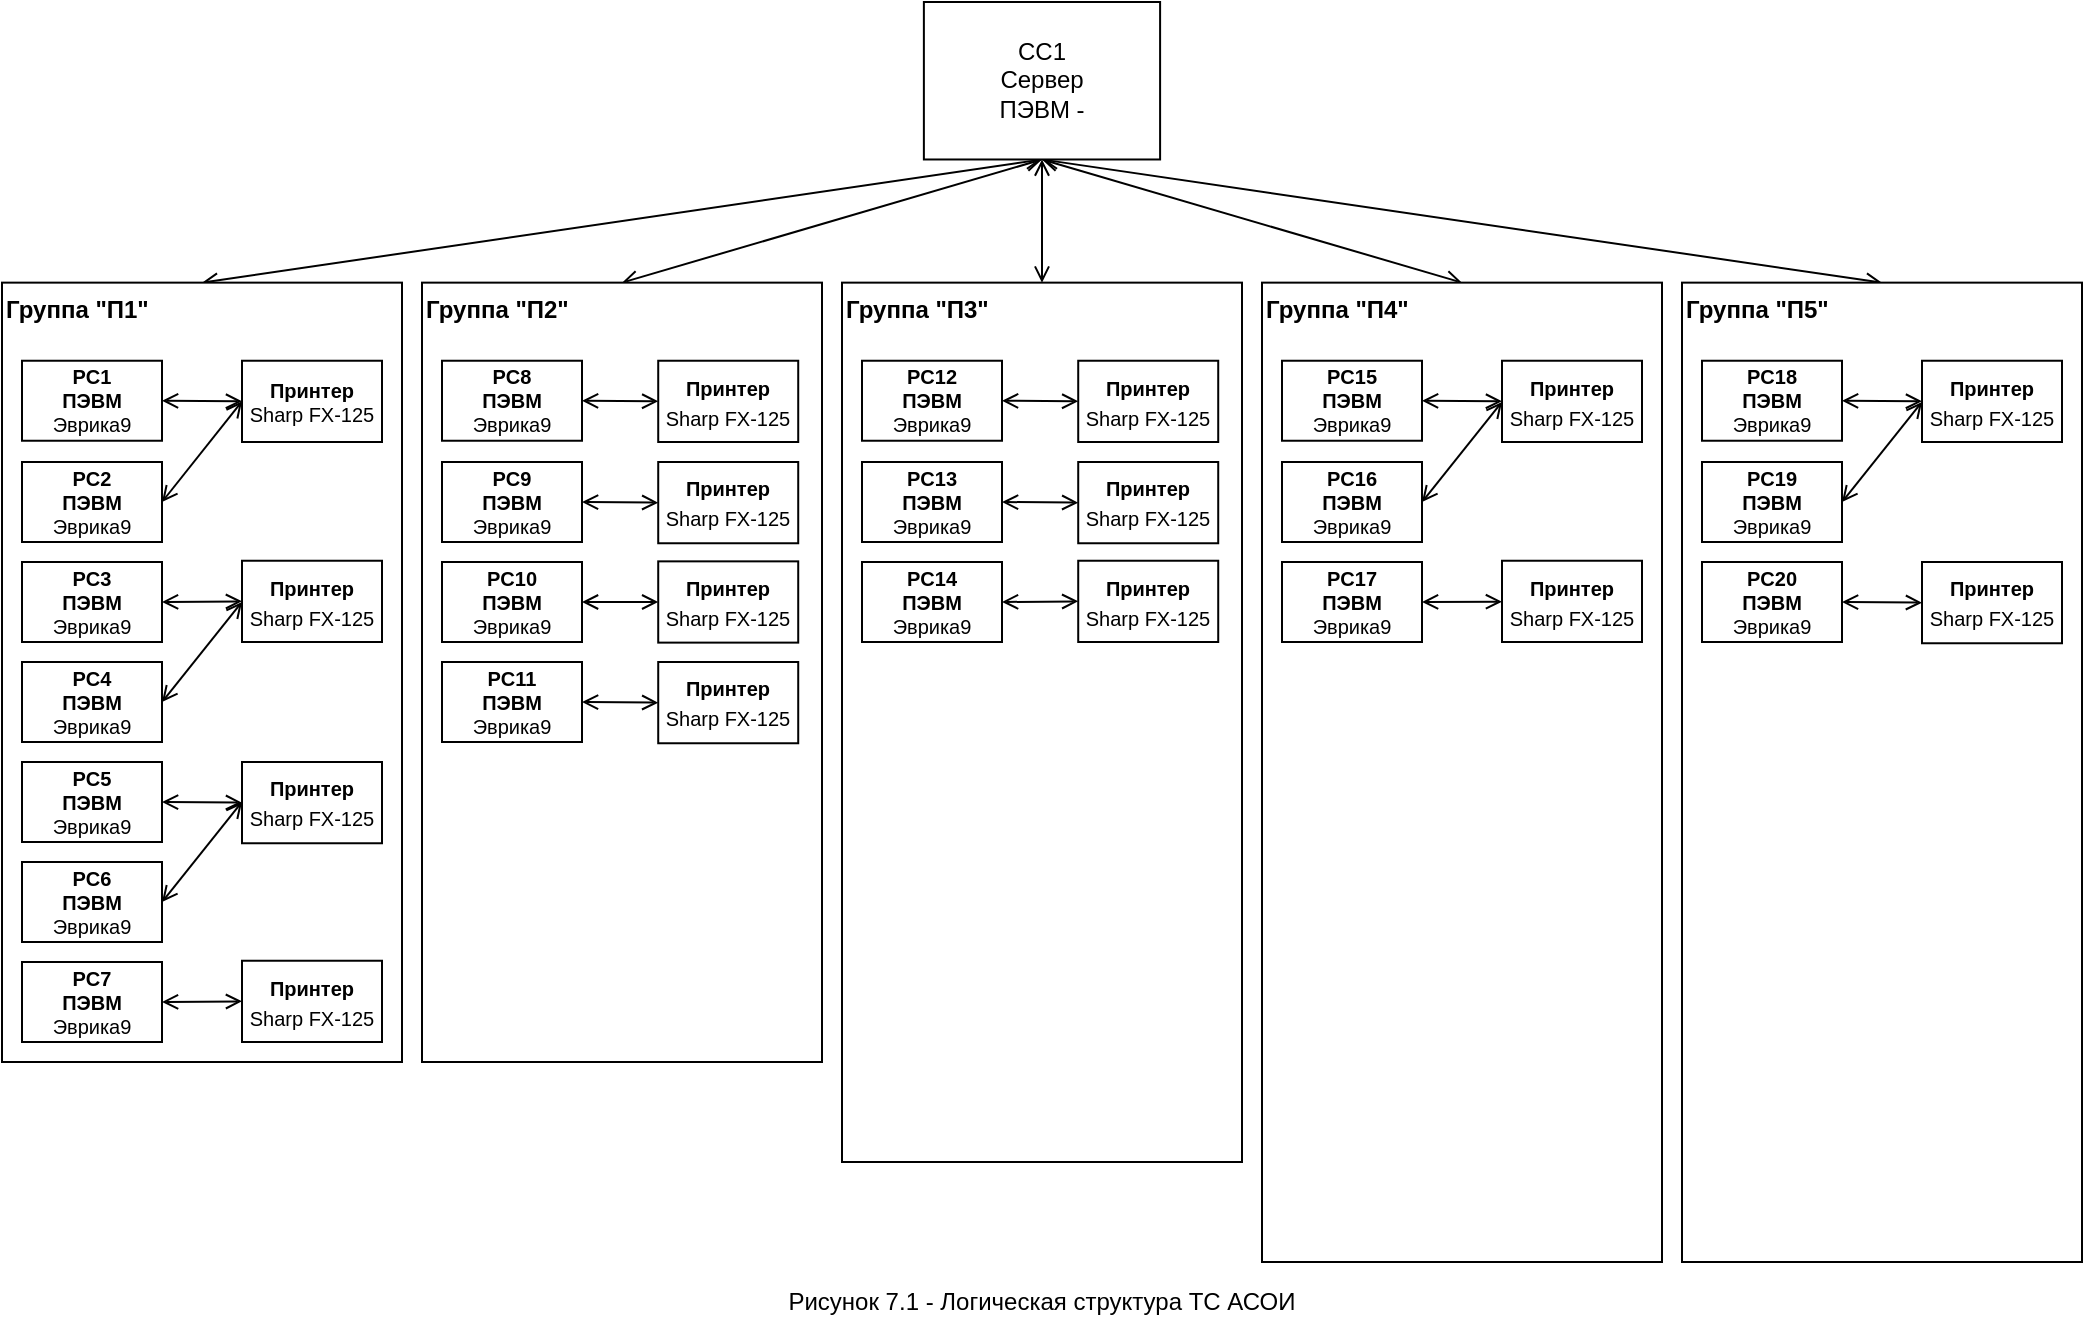<mxfile version="16.5.1" type="device"><diagram id="h30MiOrOkEmJ8ZRadDlC" name="Page-1"><mxGraphModel dx="1038" dy="660" grid="1" gridSize="10" guides="1" tooltips="1" connect="1" arrows="1" fold="1" page="1" pageScale="1" pageWidth="850" pageHeight="1100" math="0" shadow="0"><root><mxCell id="0"/><mxCell id="1" parent="0"/><mxCell id="E06HeyOWLuS1STcP-WYF-191" style="edgeStyle=none;rounded=0;orthogonalLoop=1;jettySize=auto;html=1;exitX=0.5;exitY=1;exitDx=0;exitDy=0;fontSize=10;startArrow=open;startFill=0;endArrow=open;endFill=0;" parent="1" source="E06HeyOWLuS1STcP-WYF-1" target="E06HeyOWLuS1STcP-WYF-123" edge="1"><mxGeometry relative="1" as="geometry"/></mxCell><mxCell id="E06HeyOWLuS1STcP-WYF-192" style="edgeStyle=none;rounded=0;orthogonalLoop=1;jettySize=auto;html=1;exitX=0.5;exitY=1;exitDx=0;exitDy=0;entryX=0.5;entryY=0;entryDx=0;entryDy=0;fontSize=10;startArrow=open;startFill=0;endArrow=open;endFill=0;" parent="1" source="E06HeyOWLuS1STcP-WYF-1" target="E06HeyOWLuS1STcP-WYF-83" edge="1"><mxGeometry relative="1" as="geometry"/></mxCell><mxCell id="E06HeyOWLuS1STcP-WYF-193" style="edgeStyle=none;rounded=0;orthogonalLoop=1;jettySize=auto;html=1;exitX=0.5;exitY=1;exitDx=0;exitDy=0;entryX=0.5;entryY=0;entryDx=0;entryDy=0;fontSize=10;startArrow=open;startFill=0;endArrow=open;endFill=0;" parent="1" source="E06HeyOWLuS1STcP-WYF-1" target="E06HeyOWLuS1STcP-WYF-2" edge="1"><mxGeometry relative="1" as="geometry"/></mxCell><mxCell id="E06HeyOWLuS1STcP-WYF-194" style="edgeStyle=none;rounded=0;orthogonalLoop=1;jettySize=auto;html=1;exitX=0.5;exitY=1;exitDx=0;exitDy=0;entryX=0.5;entryY=0;entryDx=0;entryDy=0;fontSize=10;startArrow=open;startFill=0;endArrow=open;endFill=0;" parent="1" source="E06HeyOWLuS1STcP-WYF-1" target="E06HeyOWLuS1STcP-WYF-26" edge="1"><mxGeometry relative="1" as="geometry"/></mxCell><mxCell id="E06HeyOWLuS1STcP-WYF-196" style="edgeStyle=none;rounded=0;orthogonalLoop=1;jettySize=auto;html=1;exitX=0.5;exitY=1;exitDx=0;exitDy=0;entryX=0.5;entryY=0;entryDx=0;entryDy=0;fontSize=10;startArrow=open;startFill=0;endArrow=open;endFill=0;" parent="1" source="E06HeyOWLuS1STcP-WYF-1" target="E06HeyOWLuS1STcP-WYF-64" edge="1"><mxGeometry relative="1" as="geometry"/></mxCell><mxCell id="E06HeyOWLuS1STcP-WYF-1" value="СС1&lt;br&gt;Сервер&lt;br&gt;ПЭВМ -" style="rounded=0;whiteSpace=wrap;html=1;" parent="1" vertex="1"><mxGeometry x="500.94" y="10" width="118.11" height="78.74" as="geometry"/></mxCell><mxCell id="E06HeyOWLuS1STcP-WYF-2" value="&lt;b&gt;Группа &quot;П1&quot;&lt;/b&gt;" style="rounded=0;whiteSpace=wrap;html=1;align=left;verticalAlign=top;" parent="1" vertex="1"><mxGeometry x="40" y="150.32" width="200" height="389.68" as="geometry"/></mxCell><mxCell id="E06HeyOWLuS1STcP-WYF-19" style="rounded=0;orthogonalLoop=1;jettySize=auto;html=1;exitX=1;exitY=0.5;exitDx=0;exitDy=0;entryX=0;entryY=0.5;entryDx=0;entryDy=0;startArrow=open;startFill=0;endArrow=open;endFill=0;" parent="1" source="E06HeyOWLuS1STcP-WYF-7" target="E06HeyOWLuS1STcP-WYF-14" edge="1"><mxGeometry relative="1" as="geometry"/></mxCell><mxCell id="E06HeyOWLuS1STcP-WYF-7" value="&lt;b&gt;PC1&lt;br style=&quot;font-size: 10px&quot;&gt;ПЭВМ&lt;/b&gt;&lt;br style=&quot;font-size: 10px&quot;&gt;Эврика9" style="rounded=0;whiteSpace=wrap;html=1;fontSize=10;" parent="1" vertex="1"><mxGeometry x="50" y="189.37" width="70" height="40" as="geometry"/></mxCell><mxCell id="E06HeyOWLuS1STcP-WYF-148" style="edgeStyle=none;rounded=0;orthogonalLoop=1;jettySize=auto;html=1;exitX=1;exitY=0.5;exitDx=0;exitDy=0;entryX=0;entryY=0.5;entryDx=0;entryDy=0;fontSize=10;startArrow=open;startFill=0;endArrow=open;endFill=0;" parent="1" source="E06HeyOWLuS1STcP-WYF-8" target="E06HeyOWLuS1STcP-WYF-14" edge="1"><mxGeometry relative="1" as="geometry"/></mxCell><mxCell id="E06HeyOWLuS1STcP-WYF-8" value="&lt;b&gt;PC2&lt;br style=&quot;font-size: 10px&quot;&gt;ПЭВМ&lt;/b&gt;&lt;br style=&quot;font-size: 10px&quot;&gt;Эврика9" style="rounded=0;whiteSpace=wrap;html=1;fontSize=10;" parent="1" vertex="1"><mxGeometry x="50" y="240" width="70" height="40" as="geometry"/></mxCell><mxCell id="E06HeyOWLuS1STcP-WYF-149" style="edgeStyle=none;rounded=0;orthogonalLoop=1;jettySize=auto;html=1;exitX=1;exitY=0.5;exitDx=0;exitDy=0;entryX=0;entryY=0.5;entryDx=0;entryDy=0;fontSize=10;startArrow=open;startFill=0;endArrow=open;endFill=0;" parent="1" source="E06HeyOWLuS1STcP-WYF-9" target="E06HeyOWLuS1STcP-WYF-15" edge="1"><mxGeometry relative="1" as="geometry"/></mxCell><mxCell id="E06HeyOWLuS1STcP-WYF-9" value="&lt;b&gt;PC3&lt;br style=&quot;font-size: 10px&quot;&gt;ПЭВМ&lt;br style=&quot;font-size: 10px&quot;&gt;&lt;/b&gt;Эврика9" style="rounded=0;whiteSpace=wrap;html=1;fontSize=10;" parent="1" vertex="1"><mxGeometry x="50" y="290" width="70" height="40" as="geometry"/></mxCell><mxCell id="E06HeyOWLuS1STcP-WYF-150" style="edgeStyle=none;rounded=0;orthogonalLoop=1;jettySize=auto;html=1;exitX=1;exitY=0.5;exitDx=0;exitDy=0;fontSize=10;startArrow=open;startFill=0;endArrow=open;endFill=0;" parent="1" source="E06HeyOWLuS1STcP-WYF-10" edge="1"><mxGeometry relative="1" as="geometry"><mxPoint x="160" y="310" as="targetPoint"/></mxGeometry></mxCell><mxCell id="E06HeyOWLuS1STcP-WYF-10" value="&lt;b&gt;PC4&lt;br style=&quot;font-size: 10px&quot;&gt;ПЭВМ&lt;/b&gt;&lt;br style=&quot;font-size: 10px&quot;&gt;Эврика9" style="rounded=0;whiteSpace=wrap;html=1;fontSize=10;" parent="1" vertex="1"><mxGeometry x="50" y="340" width="70" height="40" as="geometry"/></mxCell><mxCell id="E06HeyOWLuS1STcP-WYF-151" style="edgeStyle=none;rounded=0;orthogonalLoop=1;jettySize=auto;html=1;exitX=1;exitY=0.5;exitDx=0;exitDy=0;entryX=0;entryY=0.5;entryDx=0;entryDy=0;fontSize=10;startArrow=open;startFill=0;endArrow=open;endFill=0;" parent="1" source="E06HeyOWLuS1STcP-WYF-11" target="E06HeyOWLuS1STcP-WYF-16" edge="1"><mxGeometry relative="1" as="geometry"/></mxCell><mxCell id="E06HeyOWLuS1STcP-WYF-11" value="&lt;b&gt;PC5&lt;br style=&quot;font-size: 10px&quot;&gt;ПЭВМ&lt;/b&gt;&lt;br style=&quot;font-size: 10px&quot;&gt;Эврика9" style="rounded=0;whiteSpace=wrap;html=1;fontSize=10;" parent="1" vertex="1"><mxGeometry x="50" y="390" width="70" height="40" as="geometry"/></mxCell><mxCell id="E06HeyOWLuS1STcP-WYF-152" style="edgeStyle=none;rounded=0;orthogonalLoop=1;jettySize=auto;html=1;exitX=1;exitY=0.5;exitDx=0;exitDy=0;fontSize=10;startArrow=open;startFill=0;endArrow=open;endFill=0;" parent="1" source="E06HeyOWLuS1STcP-WYF-12" edge="1"><mxGeometry relative="1" as="geometry"><mxPoint x="160" y="410" as="targetPoint"/></mxGeometry></mxCell><mxCell id="E06HeyOWLuS1STcP-WYF-12" value="&lt;b&gt;PC6&lt;br style=&quot;font-size: 10px&quot;&gt;ПЭВМ&lt;br style=&quot;font-size: 10px&quot;&gt;&lt;/b&gt;Эврика9" style="rounded=0;whiteSpace=wrap;html=1;fontSize=10;" parent="1" vertex="1"><mxGeometry x="50" y="440" width="70" height="40" as="geometry"/></mxCell><mxCell id="E06HeyOWLuS1STcP-WYF-153" style="edgeStyle=none;rounded=0;orthogonalLoop=1;jettySize=auto;html=1;exitX=1;exitY=0.5;exitDx=0;exitDy=0;entryX=0;entryY=0.5;entryDx=0;entryDy=0;fontSize=10;startArrow=open;startFill=0;endArrow=open;endFill=0;" parent="1" source="E06HeyOWLuS1STcP-WYF-13" target="E06HeyOWLuS1STcP-WYF-18" edge="1"><mxGeometry relative="1" as="geometry"/></mxCell><mxCell id="E06HeyOWLuS1STcP-WYF-13" value="&lt;b&gt;PC7&lt;br style=&quot;font-size: 10px&quot;&gt;ПЭВМ&lt;/b&gt;&lt;br style=&quot;font-size: 10px&quot;&gt;Эврика9" style="rounded=0;whiteSpace=wrap;html=1;fontSize=10;" parent="1" vertex="1"><mxGeometry x="50" y="490" width="70" height="40" as="geometry"/></mxCell><mxCell id="E06HeyOWLuS1STcP-WYF-14" value="&lt;b&gt;Принтер&lt;/b&gt;&lt;br style=&quot;font-size: 10px&quot;&gt;Sharp FX-125" style="rounded=0;whiteSpace=wrap;html=1;fontSize=10;" parent="1" vertex="1"><mxGeometry x="160" y="189.37" width="70" height="40.63" as="geometry"/></mxCell><mxCell id="E06HeyOWLuS1STcP-WYF-15" value="&lt;b style=&quot;font-size: 10px&quot;&gt;Принтер&lt;/b&gt;&lt;br style=&quot;font-size: 10px&quot;&gt;&lt;span style=&quot;font-size: 10px&quot;&gt;Sharp FX-125&lt;/span&gt;" style="rounded=0;whiteSpace=wrap;html=1;" parent="1" vertex="1"><mxGeometry x="160" y="289.37" width="70" height="40.63" as="geometry"/></mxCell><mxCell id="E06HeyOWLuS1STcP-WYF-16" value="&lt;b style=&quot;font-size: 10px&quot;&gt;Принтер&lt;/b&gt;&lt;br style=&quot;font-size: 10px&quot;&gt;&lt;span style=&quot;font-size: 10px&quot;&gt;Sharp FX-125&lt;/span&gt;" style="rounded=0;whiteSpace=wrap;html=1;" parent="1" vertex="1"><mxGeometry x="160" y="390" width="70" height="40.63" as="geometry"/></mxCell><mxCell id="E06HeyOWLuS1STcP-WYF-18" value="&lt;b style=&quot;font-size: 10px&quot;&gt;Принтер&lt;/b&gt;&lt;br style=&quot;font-size: 10px&quot;&gt;&lt;span style=&quot;font-size: 10px&quot;&gt;Sharp FX-125&lt;/span&gt;" style="rounded=0;whiteSpace=wrap;html=1;" parent="1" vertex="1"><mxGeometry x="160" y="489.37" width="70" height="40.63" as="geometry"/></mxCell><mxCell id="E06HeyOWLuS1STcP-WYF-26" value="&lt;b&gt;Группа &quot;П4&quot;&lt;/b&gt;" style="rounded=0;whiteSpace=wrap;html=1;align=left;verticalAlign=top;" parent="1" vertex="1"><mxGeometry x="670" y="150.32" width="200" height="489.68" as="geometry"/></mxCell><mxCell id="E06HeyOWLuS1STcP-WYF-169" style="edgeStyle=none;rounded=0;orthogonalLoop=1;jettySize=auto;html=1;exitX=1;exitY=0.5;exitDx=0;exitDy=0;entryX=0;entryY=0.5;entryDx=0;entryDy=0;fontSize=10;startArrow=open;startFill=0;endArrow=open;endFill=0;" parent="1" source="E06HeyOWLuS1STcP-WYF-28" target="E06HeyOWLuS1STcP-WYF-41" edge="1"><mxGeometry relative="1" as="geometry"/></mxCell><mxCell id="E06HeyOWLuS1STcP-WYF-28" value="&lt;b&gt;PC15&lt;br style=&quot;font-size: 10px&quot;&gt;ПЭВМ&lt;/b&gt;&lt;br style=&quot;font-size: 10px&quot;&gt;Эврика9" style="rounded=0;whiteSpace=wrap;html=1;fontSize=10;" parent="1" vertex="1"><mxGeometry x="680" y="189.37" width="70" height="40" as="geometry"/></mxCell><mxCell id="E06HeyOWLuS1STcP-WYF-170" style="edgeStyle=none;rounded=0;orthogonalLoop=1;jettySize=auto;html=1;exitX=1;exitY=0.5;exitDx=0;exitDy=0;fontSize=10;startArrow=open;startFill=0;endArrow=open;endFill=0;" parent="1" source="E06HeyOWLuS1STcP-WYF-30" edge="1"><mxGeometry relative="1" as="geometry"><mxPoint x="790" y="210" as="targetPoint"/></mxGeometry></mxCell><mxCell id="E06HeyOWLuS1STcP-WYF-30" value="&lt;b&gt;PC16&lt;br style=&quot;font-size: 10px&quot;&gt;ПЭВМ&lt;/b&gt;&lt;br style=&quot;font-size: 10px&quot;&gt;Эврика9" style="rounded=0;whiteSpace=wrap;html=1;fontSize=10;" parent="1" vertex="1"><mxGeometry x="680" y="240" width="70" height="40" as="geometry"/></mxCell><mxCell id="E06HeyOWLuS1STcP-WYF-171" style="edgeStyle=none;rounded=0;orthogonalLoop=1;jettySize=auto;html=1;exitX=1;exitY=0.5;exitDx=0;exitDy=0;fontSize=10;startArrow=open;startFill=0;endArrow=open;endFill=0;" parent="1" source="E06HeyOWLuS1STcP-WYF-32" target="E06HeyOWLuS1STcP-WYF-42" edge="1"><mxGeometry relative="1" as="geometry"/></mxCell><mxCell id="E06HeyOWLuS1STcP-WYF-32" value="&lt;b&gt;PC17&lt;br style=&quot;font-size: 10px&quot;&gt;ПЭВМ&lt;/b&gt;&lt;br style=&quot;font-size: 10px&quot;&gt;Эврика9" style="rounded=0;whiteSpace=wrap;html=1;fontSize=10;" parent="1" vertex="1"><mxGeometry x="680" y="290" width="70" height="40" as="geometry"/></mxCell><mxCell id="E06HeyOWLuS1STcP-WYF-41" value="&lt;b style=&quot;font-size: 10px&quot;&gt;Принтер&lt;/b&gt;&lt;br style=&quot;font-size: 10px&quot;&gt;&lt;span style=&quot;font-size: 10px&quot;&gt;Sharp FX-125&lt;/span&gt;" style="rounded=0;whiteSpace=wrap;html=1;" parent="1" vertex="1"><mxGeometry x="790" y="189.37" width="70" height="40.63" as="geometry"/></mxCell><mxCell id="E06HeyOWLuS1STcP-WYF-42" value="&lt;b style=&quot;font-size: 10px&quot;&gt;Принтер&lt;/b&gt;&lt;br style=&quot;font-size: 10px&quot;&gt;&lt;span style=&quot;font-size: 10px&quot;&gt;Sharp FX-125&lt;/span&gt;" style="rounded=0;whiteSpace=wrap;html=1;" parent="1" vertex="1"><mxGeometry x="790" y="289.37" width="70" height="40.63" as="geometry"/></mxCell><mxCell id="E06HeyOWLuS1STcP-WYF-64" value="&lt;b&gt;Группа &quot;П5&quot;&lt;/b&gt;" style="rounded=0;whiteSpace=wrap;html=1;align=left;verticalAlign=top;" parent="1" vertex="1"><mxGeometry x="880" y="150.32" width="200" height="489.68" as="geometry"/></mxCell><mxCell id="E06HeyOWLuS1STcP-WYF-180" style="edgeStyle=none;rounded=0;orthogonalLoop=1;jettySize=auto;html=1;exitX=1;exitY=0.5;exitDx=0;exitDy=0;entryX=0;entryY=0.5;entryDx=0;entryDy=0;fontSize=10;startArrow=open;startFill=0;endArrow=open;endFill=0;" parent="1" source="E06HeyOWLuS1STcP-WYF-66" target="E06HeyOWLuS1STcP-WYF-79" edge="1"><mxGeometry relative="1" as="geometry"/></mxCell><mxCell id="E06HeyOWLuS1STcP-WYF-66" value="&lt;b&gt;PC18&lt;br style=&quot;font-size: 10px&quot;&gt;ПЭВМ&lt;/b&gt;&lt;br style=&quot;font-size: 10px&quot;&gt;Эврика9" style="rounded=0;whiteSpace=wrap;html=1;fontSize=10;" parent="1" vertex="1"><mxGeometry x="890" y="189.37" width="70" height="40" as="geometry"/></mxCell><mxCell id="E06HeyOWLuS1STcP-WYF-181" style="edgeStyle=none;rounded=0;orthogonalLoop=1;jettySize=auto;html=1;exitX=1;exitY=0.5;exitDx=0;exitDy=0;fontSize=10;startArrow=open;startFill=0;endArrow=open;endFill=0;" parent="1" source="E06HeyOWLuS1STcP-WYF-68" edge="1"><mxGeometry relative="1" as="geometry"><mxPoint x="1000" y="210" as="targetPoint"/></mxGeometry></mxCell><mxCell id="E06HeyOWLuS1STcP-WYF-68" value="&lt;b&gt;PC19&lt;br style=&quot;font-size: 10px&quot;&gt;ПЭВМ&lt;/b&gt;&lt;br style=&quot;font-size: 10px&quot;&gt;Эврика9" style="rounded=0;whiteSpace=wrap;html=1;fontSize=10;" parent="1" vertex="1"><mxGeometry x="890" y="240" width="70" height="40" as="geometry"/></mxCell><mxCell id="E06HeyOWLuS1STcP-WYF-183" style="edgeStyle=none;rounded=0;orthogonalLoop=1;jettySize=auto;html=1;exitX=1;exitY=0.5;exitDx=0;exitDy=0;entryX=0;entryY=0.5;entryDx=0;entryDy=0;fontSize=10;startArrow=open;startFill=0;endArrow=open;endFill=0;" parent="1" source="E06HeyOWLuS1STcP-WYF-70" target="E06HeyOWLuS1STcP-WYF-80" edge="1"><mxGeometry relative="1" as="geometry"/></mxCell><mxCell id="E06HeyOWLuS1STcP-WYF-70" value="&lt;b&gt;PC20&lt;br style=&quot;font-size: 10px&quot;&gt;ПЭВМ&lt;/b&gt;&lt;br style=&quot;font-size: 10px&quot;&gt;Эврика9" style="rounded=0;whiteSpace=wrap;html=1;fontSize=10;" parent="1" vertex="1"><mxGeometry x="890" y="290" width="70" height="40" as="geometry"/></mxCell><mxCell id="E06HeyOWLuS1STcP-WYF-79" value="&lt;b style=&quot;font-size: 10px&quot;&gt;Принтер&lt;/b&gt;&lt;br style=&quot;font-size: 10px&quot;&gt;&lt;span style=&quot;font-size: 10px&quot;&gt;Sharp FX-125&lt;/span&gt;" style="rounded=0;whiteSpace=wrap;html=1;" parent="1" vertex="1"><mxGeometry x="1000" y="189.37" width="70" height="40.63" as="geometry"/></mxCell><mxCell id="E06HeyOWLuS1STcP-WYF-80" value="&lt;b style=&quot;font-size: 10px&quot;&gt;Принтер&lt;/b&gt;&lt;br style=&quot;font-size: 10px&quot;&gt;&lt;span style=&quot;font-size: 10px&quot;&gt;Sharp FX-125&lt;/span&gt;" style="rounded=0;whiteSpace=wrap;html=1;" parent="1" vertex="1"><mxGeometry x="1000" y="290" width="70" height="40.63" as="geometry"/></mxCell><mxCell id="E06HeyOWLuS1STcP-WYF-83" value="&lt;b&gt;Группа &quot;П2&quot;&lt;/b&gt;" style="rounded=0;whiteSpace=wrap;html=1;align=left;verticalAlign=top;" parent="1" vertex="1"><mxGeometry x="250" y="150.32" width="200" height="389.68" as="geometry"/></mxCell><mxCell id="E06HeyOWLuS1STcP-WYF-154" style="edgeStyle=none;rounded=0;orthogonalLoop=1;jettySize=auto;html=1;exitX=1;exitY=0.5;exitDx=0;exitDy=0;entryX=0;entryY=0.5;entryDx=0;entryDy=0;fontSize=10;startArrow=open;startFill=0;endArrow=open;endFill=0;" parent="1" source="E06HeyOWLuS1STcP-WYF-85" target="E06HeyOWLuS1STcP-WYF-98" edge="1"><mxGeometry relative="1" as="geometry"/></mxCell><mxCell id="E06HeyOWLuS1STcP-WYF-85" value="&lt;b&gt;PC8&lt;br style=&quot;font-size: 10px&quot;&gt;ПЭВМ&lt;/b&gt;&lt;br style=&quot;font-size: 10px&quot;&gt;Эврика9" style="rounded=0;whiteSpace=wrap;html=1;fontSize=10;" parent="1" vertex="1"><mxGeometry x="260" y="189.37" width="70" height="40" as="geometry"/></mxCell><mxCell id="E06HeyOWLuS1STcP-WYF-155" style="edgeStyle=none;rounded=0;orthogonalLoop=1;jettySize=auto;html=1;exitX=1;exitY=0.5;exitDx=0;exitDy=0;entryX=0;entryY=0.5;entryDx=0;entryDy=0;fontSize=10;startArrow=open;startFill=0;endArrow=open;endFill=0;" parent="1" source="E06HeyOWLuS1STcP-WYF-87" target="E06HeyOWLuS1STcP-WYF-99" edge="1"><mxGeometry relative="1" as="geometry"/></mxCell><mxCell id="E06HeyOWLuS1STcP-WYF-87" value="&lt;b&gt;PC9&lt;br style=&quot;font-size: 10px&quot;&gt;ПЭВМ&lt;/b&gt;&lt;br style=&quot;font-size: 10px&quot;&gt;Эврика9" style="rounded=0;whiteSpace=wrap;html=1;fontSize=10;" parent="1" vertex="1"><mxGeometry x="260" y="240" width="70" height="40" as="geometry"/></mxCell><mxCell id="E06HeyOWLuS1STcP-WYF-156" style="edgeStyle=none;rounded=0;orthogonalLoop=1;jettySize=auto;html=1;exitX=1;exitY=0.5;exitDx=0;exitDy=0;entryX=0;entryY=0.5;entryDx=0;entryDy=0;fontSize=10;startArrow=open;startFill=0;endArrow=open;endFill=0;" parent="1" source="E06HeyOWLuS1STcP-WYF-89" target="E06HeyOWLuS1STcP-WYF-100" edge="1"><mxGeometry relative="1" as="geometry"/></mxCell><mxCell id="E06HeyOWLuS1STcP-WYF-89" value="&lt;b&gt;PC10&lt;br style=&quot;font-size: 10px&quot;&gt;ПЭВМ&lt;/b&gt;&lt;br style=&quot;font-size: 10px&quot;&gt;Эврика9" style="rounded=0;whiteSpace=wrap;html=1;fontSize=10;" parent="1" vertex="1"><mxGeometry x="260" y="290" width="70" height="40" as="geometry"/></mxCell><mxCell id="E06HeyOWLuS1STcP-WYF-157" style="edgeStyle=none;rounded=0;orthogonalLoop=1;jettySize=auto;html=1;exitX=1;exitY=0.5;exitDx=0;exitDy=0;entryX=0;entryY=0.5;entryDx=0;entryDy=0;fontSize=10;startArrow=open;startFill=0;endArrow=open;endFill=0;" parent="1" source="E06HeyOWLuS1STcP-WYF-91" target="E06HeyOWLuS1STcP-WYF-101" edge="1"><mxGeometry relative="1" as="geometry"/></mxCell><mxCell id="E06HeyOWLuS1STcP-WYF-91" value="&lt;b&gt;PC11&lt;br style=&quot;font-size: 10px&quot;&gt;ПЭВМ&lt;br style=&quot;font-size: 10px&quot;&gt;&lt;/b&gt;Эврика9" style="rounded=0;whiteSpace=wrap;html=1;fontSize=10;" parent="1" vertex="1"><mxGeometry x="260" y="340" width="70" height="40" as="geometry"/></mxCell><mxCell id="E06HeyOWLuS1STcP-WYF-98" value="&lt;b style=&quot;font-size: 10px&quot;&gt;Принтер&lt;/b&gt;&lt;br style=&quot;font-size: 10px&quot;&gt;&lt;span style=&quot;font-size: 10px&quot;&gt;Sharp FX-125&lt;/span&gt;" style="rounded=0;whiteSpace=wrap;html=1;" parent="1" vertex="1"><mxGeometry x="368.11" y="189.37" width="70" height="40.63" as="geometry"/></mxCell><mxCell id="E06HeyOWLuS1STcP-WYF-99" value="&lt;b style=&quot;font-size: 10px&quot;&gt;Принтер&lt;/b&gt;&lt;br style=&quot;font-size: 10px&quot;&gt;&lt;span style=&quot;font-size: 10px&quot;&gt;Sharp FX-125&lt;/span&gt;" style="rounded=0;whiteSpace=wrap;html=1;" parent="1" vertex="1"><mxGeometry x="368.11" y="240" width="70" height="40.63" as="geometry"/></mxCell><mxCell id="E06HeyOWLuS1STcP-WYF-100" value="&lt;b style=&quot;font-size: 10px&quot;&gt;Принтер&lt;/b&gt;&lt;br style=&quot;font-size: 10px&quot;&gt;&lt;span style=&quot;font-size: 10px&quot;&gt;Sharp FX-125&lt;/span&gt;" style="rounded=0;whiteSpace=wrap;html=1;" parent="1" vertex="1"><mxGeometry x="368.11" y="289.68" width="70" height="40.63" as="geometry"/></mxCell><mxCell id="E06HeyOWLuS1STcP-WYF-101" value="&lt;b style=&quot;font-size: 10px&quot;&gt;Принтер&lt;/b&gt;&lt;br style=&quot;font-size: 10px&quot;&gt;&lt;span style=&quot;font-size: 10px&quot;&gt;Sharp FX-125&lt;/span&gt;" style="rounded=0;whiteSpace=wrap;html=1;" parent="1" vertex="1"><mxGeometry x="368.11" y="340" width="70" height="40.63" as="geometry"/></mxCell><mxCell id="E06HeyOWLuS1STcP-WYF-123" value="&lt;b&gt;Группа &quot;П3&quot;&lt;/b&gt;" style="rounded=0;whiteSpace=wrap;html=1;align=left;verticalAlign=top;" parent="1" vertex="1"><mxGeometry x="460" y="150.32" width="200" height="439.68" as="geometry"/></mxCell><mxCell id="E06HeyOWLuS1STcP-WYF-161" style="edgeStyle=none;rounded=0;orthogonalLoop=1;jettySize=auto;html=1;exitX=1;exitY=0.5;exitDx=0;exitDy=0;entryX=0;entryY=0.5;entryDx=0;entryDy=0;fontSize=10;startArrow=open;startFill=0;endArrow=open;endFill=0;" parent="1" source="E06HeyOWLuS1STcP-WYF-125" target="E06HeyOWLuS1STcP-WYF-138" edge="1"><mxGeometry relative="1" as="geometry"/></mxCell><mxCell id="E06HeyOWLuS1STcP-WYF-125" value="&lt;b&gt;PC12&lt;br style=&quot;font-size: 10px&quot;&gt;ПЭВМ&lt;/b&gt;&lt;br style=&quot;font-size: 10px&quot;&gt;Эврика9" style="rounded=0;whiteSpace=wrap;html=1;fontSize=10;" parent="1" vertex="1"><mxGeometry x="470" y="189.37" width="70" height="40" as="geometry"/></mxCell><mxCell id="E06HeyOWLuS1STcP-WYF-162" style="edgeStyle=none;rounded=0;orthogonalLoop=1;jettySize=auto;html=1;exitX=1;exitY=0.5;exitDx=0;exitDy=0;entryX=0;entryY=0.5;entryDx=0;entryDy=0;fontSize=10;startArrow=open;startFill=0;endArrow=open;endFill=0;" parent="1" source="E06HeyOWLuS1STcP-WYF-127" target="E06HeyOWLuS1STcP-WYF-139" edge="1"><mxGeometry relative="1" as="geometry"/></mxCell><mxCell id="E06HeyOWLuS1STcP-WYF-127" value="&lt;b&gt;PC13&lt;br style=&quot;font-size: 10px&quot;&gt;ПЭВМ&lt;br style=&quot;font-size: 10px&quot;&gt;&lt;/b&gt;Эврика9" style="rounded=0;whiteSpace=wrap;html=1;fontSize=10;" parent="1" vertex="1"><mxGeometry x="470" y="240" width="70" height="40" as="geometry"/></mxCell><mxCell id="E06HeyOWLuS1STcP-WYF-163" style="edgeStyle=none;rounded=0;orthogonalLoop=1;jettySize=auto;html=1;exitX=1;exitY=0.5;exitDx=0;exitDy=0;entryX=0;entryY=0.5;entryDx=0;entryDy=0;fontSize=10;startArrow=open;startFill=0;endArrow=open;endFill=0;" parent="1" source="E06HeyOWLuS1STcP-WYF-129" target="E06HeyOWLuS1STcP-WYF-140" edge="1"><mxGeometry relative="1" as="geometry"/></mxCell><mxCell id="E06HeyOWLuS1STcP-WYF-129" value="&lt;b&gt;PC14&lt;br style=&quot;font-size: 10px&quot;&gt;ПЭВМ&lt;br style=&quot;font-size: 10px&quot;&gt;&lt;/b&gt;Эврика9" style="rounded=0;whiteSpace=wrap;html=1;fontSize=10;" parent="1" vertex="1"><mxGeometry x="470" y="290" width="70" height="40" as="geometry"/></mxCell><mxCell id="E06HeyOWLuS1STcP-WYF-138" value="&lt;b style=&quot;font-size: 10px&quot;&gt;Принтер&lt;/b&gt;&lt;br style=&quot;font-size: 10px&quot;&gt;&lt;span style=&quot;font-size: 10px&quot;&gt;Sharp FX-125&lt;/span&gt;" style="rounded=0;whiteSpace=wrap;html=1;" parent="1" vertex="1"><mxGeometry x="578.11" y="189.37" width="70" height="40.63" as="geometry"/></mxCell><mxCell id="E06HeyOWLuS1STcP-WYF-139" value="&lt;b style=&quot;font-size: 10px&quot;&gt;Принтер&lt;/b&gt;&lt;br style=&quot;font-size: 10px&quot;&gt;&lt;span style=&quot;font-size: 10px&quot;&gt;Sharp FX-125&lt;/span&gt;" style="rounded=0;whiteSpace=wrap;html=1;" parent="1" vertex="1"><mxGeometry x="578.11" y="240" width="70" height="40.63" as="geometry"/></mxCell><mxCell id="E06HeyOWLuS1STcP-WYF-140" value="&lt;b style=&quot;font-size: 10px&quot;&gt;Принтер&lt;/b&gt;&lt;br style=&quot;font-size: 10px&quot;&gt;&lt;span style=&quot;font-size: 10px&quot;&gt;Sharp FX-125&lt;/span&gt;" style="rounded=0;whiteSpace=wrap;html=1;" parent="1" vertex="1"><mxGeometry x="578.11" y="289.37" width="70" height="40.63" as="geometry"/></mxCell><mxCell id="ugbG857ba5zQ0A8gsQAe-1" value="Рисунок 7.1 - Логическая структура ТС АСОИ" style="rounded=0;whiteSpace=wrap;html=1;fillColor=none;strokeColor=none;" parent="1" vertex="1"><mxGeometry x="40" y="640" width="1040" height="40" as="geometry"/></mxCell></root></mxGraphModel></diagram></mxfile>
